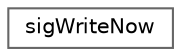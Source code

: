digraph "Graphical Class Hierarchy"
{
 // LATEX_PDF_SIZE
  bgcolor="transparent";
  edge [fontname=Helvetica,fontsize=10,labelfontname=Helvetica,labelfontsize=10];
  node [fontname=Helvetica,fontsize=10,shape=box,height=0.2,width=0.4];
  rankdir="LR";
  Node0 [id="Node000000",label="sigWriteNow",height=0.2,width=0.4,color="grey40", fillcolor="white", style="filled",URL="$classFoam_1_1sigWriteNow.html",tooltip="Signal handler to write once and continue. The interrupt is defined by OptimisationSwitches::writeNow..."];
}
